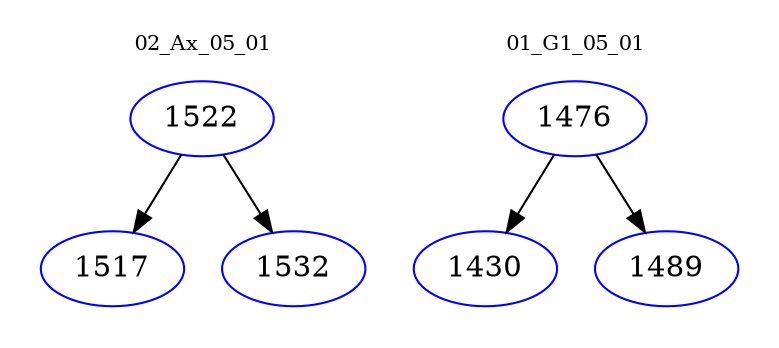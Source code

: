 digraph{
subgraph cluster_0 {
color = white
label = "02_Ax_05_01";
fontsize=10;
T0_1522 [label="1522", color="blue"]
T0_1522 -> T0_1517 [color="black"]
T0_1517 [label="1517", color="blue"]
T0_1522 -> T0_1532 [color="black"]
T0_1532 [label="1532", color="blue"]
}
subgraph cluster_1 {
color = white
label = "01_G1_05_01";
fontsize=10;
T1_1476 [label="1476", color="blue"]
T1_1476 -> T1_1430 [color="black"]
T1_1430 [label="1430", color="blue"]
T1_1476 -> T1_1489 [color="black"]
T1_1489 [label="1489", color="blue"]
}
}
